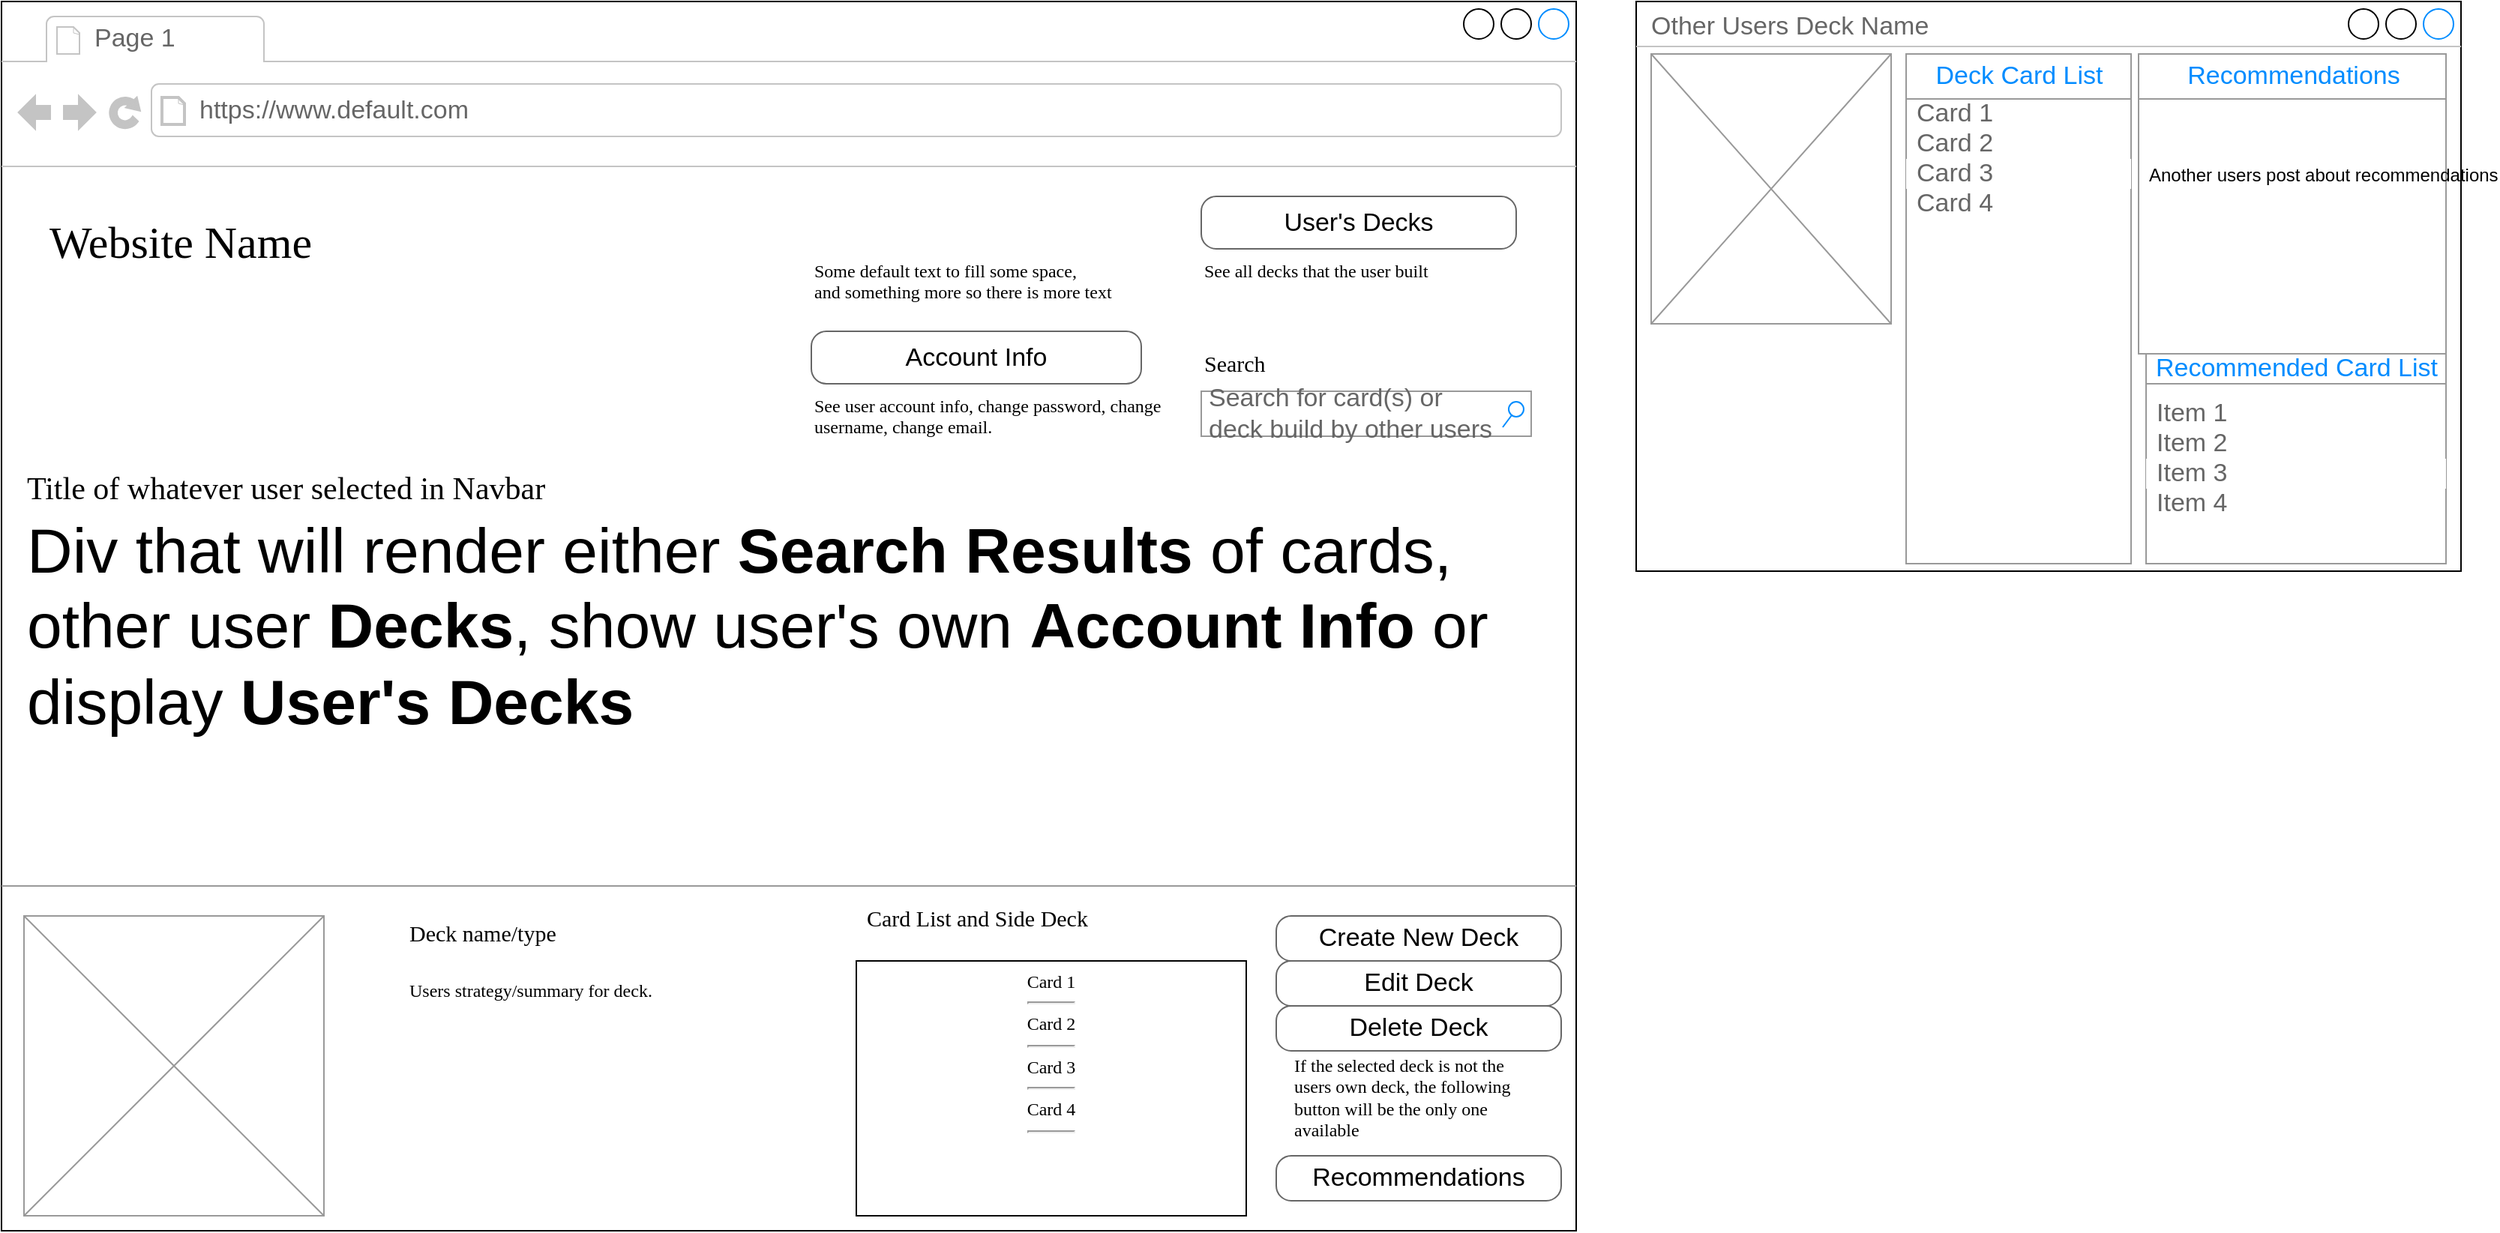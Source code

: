 <mxfile version="13.7.7" type="github"><diagram name="Page-1" id="2cc2dc42-3aac-f2a9-1cec-7a8b7cbee084"><mxGraphModel dx="634" dy="1070" grid="1" gridSize="10" guides="1" tooltips="1" connect="1" arrows="1" fold="1" page="1" pageScale="1" pageWidth="1100" pageHeight="850" background="#ffffff" math="0" shadow="0"><root><mxCell id="0"/><mxCell id="1" parent="0"/><mxCell id="7026571954dc6520-1" value="" style="strokeWidth=1;shadow=0;dashed=0;align=center;html=1;shape=mxgraph.mockup.containers.browserWindow;rSize=0;mainText=,;recursiveResize=0;rounded=0;labelBackgroundColor=none;fontFamily=Verdana;fontSize=12;" parent="1" vertex="1"><mxGeometry x="1130" y="15" width="1050" height="820" as="geometry"/></mxCell><mxCell id="7026571954dc6520-2" value="Page 1" style="strokeWidth=1;shadow=0;dashed=0;align=center;html=1;shape=mxgraph.mockup.containers.anchor;fontSize=17;fontColor=#666666;align=left;" parent="7026571954dc6520-1" vertex="1"><mxGeometry x="60" y="12" width="110" height="26" as="geometry"/></mxCell><mxCell id="7026571954dc6520-3" value="https://www.default.com" style="strokeWidth=1;shadow=0;dashed=0;align=center;html=1;shape=mxgraph.mockup.containers.anchor;rSize=0;fontSize=17;fontColor=#666666;align=left;" parent="7026571954dc6520-1" vertex="1"><mxGeometry x="130" y="60" width="250" height="26" as="geometry"/></mxCell><mxCell id="7026571954dc6520-4" value="Website Name" style="text;html=1;points=[];align=left;verticalAlign=top;spacingTop=-4;fontSize=30;fontFamily=Verdana" parent="7026571954dc6520-1" vertex="1"><mxGeometry x="30" y="140" width="340" height="50" as="geometry"/></mxCell><mxCell id="7026571954dc6520-7" value="Some default text to fill some space, and&amp;nbsp;&lt;span&gt;something more so there is more text&lt;/span&gt;" style="text;html=1;points=[];align=left;verticalAlign=top;spacingTop=-4;fontSize=12;fontFamily=Verdana;whiteSpace=wrap;" parent="7026571954dc6520-1" vertex="1"><mxGeometry x="540" y="170" width="240" height="40" as="geometry"/></mxCell><mxCell id="7026571954dc6520-9" value="See user account info, change password, change username, change email." style="text;html=1;points=[];align=left;verticalAlign=top;spacingTop=-4;fontSize=12;fontFamily=Verdana;whiteSpace=wrap;" parent="7026571954dc6520-1" vertex="1"><mxGeometry x="540" y="260" width="240" height="50" as="geometry"/></mxCell><mxCell id="7026571954dc6520-11" value="See all decks that the user built" style="text;html=1;points=[];align=left;verticalAlign=top;spacingTop=-4;fontSize=12;fontFamily=Verdana;whiteSpace=wrap;" parent="7026571954dc6520-1" vertex="1"><mxGeometry x="800" y="170" width="240" height="40" as="geometry"/></mxCell><mxCell id="7026571954dc6520-12" value="Search" style="text;html=1;points=[];align=left;verticalAlign=top;spacingTop=-4;fontSize=15;fontFamily=Verdana" parent="7026571954dc6520-1" vertex="1"><mxGeometry x="800" y="230" width="170" height="30" as="geometry"/></mxCell><mxCell id="7026571954dc6520-14" value="Search for card(s) or &lt;br&gt;deck build by other users" style="strokeWidth=1;shadow=0;dashed=0;align=center;html=1;shape=mxgraph.mockup.forms.searchBox;strokeColor=#999999;mainText=;strokeColor2=#008cff;fontColor=#666666;fontSize=17;align=left;spacingLeft=3;rounded=0;labelBackgroundColor=none;" parent="7026571954dc6520-1" vertex="1"><mxGeometry x="800" y="260" width="220" height="30" as="geometry"/></mxCell><mxCell id="7026571954dc6520-15" value="" style="verticalLabelPosition=bottom;shadow=0;dashed=0;align=center;html=1;verticalAlign=top;strokeWidth=1;shape=mxgraph.mockup.markup.line;strokeColor=#999999;rounded=0;labelBackgroundColor=none;fillColor=#ffffff;fontFamily=Verdana;fontSize=12;fontColor=#000000;" parent="7026571954dc6520-1" vertex="1"><mxGeometry y="330" width="1050" as="geometry"/></mxCell><mxCell id="7026571954dc6520-16" value="&lt;font style=&quot;font-size: 21px&quot;&gt;Title of whatever user selected in Navbar&lt;/font&gt;" style="text;html=1;points=[];align=left;verticalAlign=top;spacingTop=-4;fontSize=15;fontFamily=Verdana" parent="7026571954dc6520-1" vertex="1"><mxGeometry x="15" y="310" width="445" height="30" as="geometry"/></mxCell><mxCell id="7026571954dc6520-17" value="&lt;font style=&quot;font-size: 42px&quot;&gt;Div that will render either &lt;b&gt;Search Results&lt;/b&gt; of cards, other user &lt;b&gt;Decks&lt;/b&gt;, show user's own &lt;b&gt;Account Info&lt;/b&gt; or display &lt;b&gt;User's Decks&lt;/b&gt;&lt;/font&gt;" style="text;spacingTop=-5;whiteSpace=wrap;html=1;align=left;fontSize=12;fontFamily=Helvetica;fillColor=none;strokeColor=none;rounded=0;shadow=1;labelBackgroundColor=none;" parent="7026571954dc6520-1" vertex="1"><mxGeometry x="15" y="340" width="1015" height="240" as="geometry"/></mxCell><mxCell id="7026571954dc6520-18" value="Edit Deck" style="strokeWidth=1;shadow=0;dashed=0;align=center;html=1;shape=mxgraph.mockup.buttons.button;strokeColor=#666666;mainText=;buttonStyle=round;fontSize=17;fontStyle=0;fillColor=none;whiteSpace=wrap;rounded=0;labelBackgroundColor=none;" parent="7026571954dc6520-1" vertex="1"><mxGeometry x="850" y="640" width="190" height="30" as="geometry"/></mxCell><mxCell id="7026571954dc6520-19" value="Recommendations" style="strokeWidth=1;shadow=0;dashed=0;align=center;html=1;shape=mxgraph.mockup.buttons.button;strokeColor=#666666;mainText=;buttonStyle=round;fontSize=17;fontStyle=0;fillColor=none;whiteSpace=wrap;rounded=0;labelBackgroundColor=none;" parent="7026571954dc6520-1" vertex="1"><mxGeometry x="850" y="770" width="190" height="30" as="geometry"/></mxCell><mxCell id="7026571954dc6520-21" value="" style="verticalLabelPosition=bottom;shadow=0;dashed=0;align=center;html=1;verticalAlign=top;strokeWidth=1;shape=mxgraph.mockup.markup.line;strokeColor=#999999;rounded=0;labelBackgroundColor=none;fillColor=#ffffff;fontFamily=Verdana;fontSize=12;fontColor=#000000;" parent="7026571954dc6520-1" vertex="1"><mxGeometry y="580" width="1050" height="20" as="geometry"/></mxCell><mxCell id="7026571954dc6520-22" value="" style="verticalLabelPosition=bottom;shadow=0;dashed=0;align=center;html=1;verticalAlign=top;strokeWidth=1;shape=mxgraph.mockup.graphics.simpleIcon;strokeColor=#999999;fillColor=#ffffff;rounded=0;labelBackgroundColor=none;fontFamily=Verdana;fontSize=12;fontColor=#000000;" parent="7026571954dc6520-1" vertex="1"><mxGeometry x="15" y="610" width="200" height="200" as="geometry"/></mxCell><mxCell id="7026571954dc6520-31" value="Deck name/type" style="text;html=1;points=[];align=left;verticalAlign=top;spacingTop=-4;fontSize=15;fontFamily=Verdana" parent="7026571954dc6520-1" vertex="1"><mxGeometry x="270" y="610" width="170" height="30" as="geometry"/></mxCell><mxCell id="7026571954dc6520-32" value="Card List and Side Deck" style="text;html=1;points=[];align=left;verticalAlign=top;spacingTop=-4;fontSize=15;fontFamily=Verdana" parent="7026571954dc6520-1" vertex="1"><mxGeometry x="575" y="600" width="195" height="30" as="geometry"/></mxCell><mxCell id="7026571954dc6520-33" value="&lt;div style=&quot;text-align: justify&quot;&gt;Card 1&lt;/div&gt;&lt;div style=&quot;text-align: justify&quot;&gt;&lt;hr id=&quot;null&quot; style=&quot;text-align: justify&quot;&gt;&lt;span&gt;&lt;div style=&quot;text-align: justify&quot;&gt;Card 2&lt;/div&gt;&lt;/span&gt;&lt;/div&gt;&lt;hr id=&quot;null&quot; style=&quot;text-align: justify&quot;&gt;&lt;span&gt;&lt;div style=&quot;text-align: justify&quot;&gt;Card 3&lt;/div&gt;&lt;/span&gt;&lt;hr id=&quot;null&quot; style=&quot;text-align: justify&quot;&gt;&lt;span&gt;&lt;div style=&quot;text-align: justify&quot;&gt;Card 4&lt;/div&gt;&lt;/span&gt;&lt;hr id=&quot;null&quot; style=&quot;text-align: left&quot;&gt;" style="whiteSpace=wrap;html=1;rounded=0;shadow=0;labelBackgroundColor=none;strokeWidth=1;fontFamily=Verdana;fontSize=12;align=center;verticalAlign=top;" parent="7026571954dc6520-1" vertex="1"><mxGeometry x="570" y="640" width="260" height="170" as="geometry"/></mxCell><mxCell id="7026571954dc6520-34" value="Users strategy/summary for deck." style="text;html=1;points=[];align=left;verticalAlign=top;spacingTop=-4;fontSize=12;fontFamily=Verdana;whiteSpace=wrap;" parent="7026571954dc6520-1" vertex="1"><mxGeometry x="270" y="650" width="260" height="20" as="geometry"/></mxCell><mxCell id="nQtRKZsMOmXoNXc-STXw-2" value="Delete Deck" style="strokeWidth=1;shadow=0;dashed=0;align=center;html=1;shape=mxgraph.mockup.buttons.button;strokeColor=#666666;mainText=;buttonStyle=round;fontSize=17;fontStyle=0;fillColor=none;whiteSpace=wrap;rounded=0;labelBackgroundColor=none;" vertex="1" parent="7026571954dc6520-1"><mxGeometry x="850" y="670" width="190" height="30" as="geometry"/></mxCell><mxCell id="nQtRKZsMOmXoNXc-STXw-3" value="If the selected deck is not the users own deck, the following button will be the only one available" style="text;html=1;points=[];align=left;verticalAlign=top;spacingTop=-4;fontSize=12;fontFamily=Verdana;whiteSpace=wrap;" vertex="1" parent="7026571954dc6520-1"><mxGeometry x="860" y="700" width="160" height="70" as="geometry"/></mxCell><mxCell id="nQtRKZsMOmXoNXc-STXw-4" value="Create New Deck" style="strokeWidth=1;shadow=0;dashed=0;align=center;html=1;shape=mxgraph.mockup.buttons.button;strokeColor=#666666;mainText=;buttonStyle=round;fontSize=17;fontStyle=0;fillColor=none;whiteSpace=wrap;rounded=0;labelBackgroundColor=none;" vertex="1" parent="7026571954dc6520-1"><mxGeometry x="850" y="610" width="190" height="30" as="geometry"/></mxCell><mxCell id="nQtRKZsMOmXoNXc-STXw-5" value="&lt;font color=&quot;#000000&quot; style=&quot;font-weight: normal&quot;&gt;Account Info&lt;/font&gt;" style="strokeWidth=1;shadow=0;dashed=0;align=center;html=1;shape=mxgraph.mockup.buttons.button;strokeColor=#666666;fontColor=#ffffff;mainText=;buttonStyle=round;fontSize=17;fontStyle=1;whiteSpace=wrap;fillColor=#FFFFFF;" vertex="1" parent="7026571954dc6520-1"><mxGeometry x="540" y="220" width="220" height="35" as="geometry"/></mxCell><mxCell id="nQtRKZsMOmXoNXc-STXw-6" value="&lt;font color=&quot;#000000&quot; style=&quot;font-weight: normal&quot;&gt;User's Decks&lt;/font&gt;" style="strokeWidth=1;shadow=0;dashed=0;align=center;html=1;shape=mxgraph.mockup.buttons.button;strokeColor=#666666;fontColor=#ffffff;mainText=;buttonStyle=round;fontSize=17;fontStyle=1;whiteSpace=wrap;fillColor=#FFFFFF;" vertex="1" parent="7026571954dc6520-1"><mxGeometry x="800" y="130" width="210" height="35" as="geometry"/></mxCell><mxCell id="nQtRKZsMOmXoNXc-STXw-42" value="Other Users Deck Name" style="strokeWidth=1;shadow=0;dashed=0;align=center;html=1;shape=mxgraph.mockup.containers.window;align=left;verticalAlign=top;spacingLeft=8;strokeColor2=#008cff;strokeColor3=#c4c4c4;fontColor=#666666;mainText=;fontSize=17;labelBackgroundColor=none;fillColor=#FFFFFF;" vertex="1" parent="1"><mxGeometry x="2220" y="15" width="550" height="380" as="geometry"/></mxCell><mxCell id="nQtRKZsMOmXoNXc-STXw-43" value="" style="strokeWidth=1;shadow=0;dashed=0;align=center;html=1;shape=mxgraph.mockup.forms.rrect;rSize=0;strokeColor=#999999;fillColor=#ffffff;" vertex="1" parent="1"><mxGeometry x="2400" y="50" width="150" height="340" as="geometry"/></mxCell><mxCell id="nQtRKZsMOmXoNXc-STXw-44" value="Deck Card List" style="strokeWidth=1;shadow=0;dashed=0;align=center;html=1;shape=mxgraph.mockup.forms.rrect;rSize=0;strokeColor=#999999;fontColor=#008cff;fontSize=17;fillColor=#ffffff;resizeWidth=1;" vertex="1" parent="nQtRKZsMOmXoNXc-STXw-43"><mxGeometry width="150" height="30" relative="1" as="geometry"/></mxCell><mxCell id="nQtRKZsMOmXoNXc-STXw-45" value="Card 1" style="strokeWidth=1;shadow=0;dashed=0;align=center;html=1;shape=mxgraph.mockup.forms.anchor;fontSize=17;fontColor=#666666;align=left;spacingLeft=5;resizeWidth=1;" vertex="1" parent="nQtRKZsMOmXoNXc-STXw-43"><mxGeometry width="150" height="20" relative="1" as="geometry"><mxPoint y="30" as="offset"/></mxGeometry></mxCell><mxCell id="nQtRKZsMOmXoNXc-STXw-46" value="Card 2" style="strokeWidth=1;shadow=0;dashed=0;align=center;html=1;shape=mxgraph.mockup.forms.anchor;fontSize=17;fontColor=#666666;align=left;spacingLeft=5;resizeWidth=1;" vertex="1" parent="nQtRKZsMOmXoNXc-STXw-43"><mxGeometry width="150" height="20" relative="1" as="geometry"><mxPoint y="50" as="offset"/></mxGeometry></mxCell><mxCell id="nQtRKZsMOmXoNXc-STXw-47" value="&lt;span style=&quot;background-color: rgb(255 , 255 , 255)&quot;&gt;Card 3&lt;/span&gt;" style="strokeWidth=1;shadow=0;dashed=0;align=center;html=1;shape=mxgraph.mockup.forms.rrect;rSize=0;fontSize=17;fontColor=#666666;align=left;spacingLeft=5;strokeColor=none;resizeWidth=1;fillColor=#FFFFFF;" vertex="1" parent="nQtRKZsMOmXoNXc-STXw-43"><mxGeometry width="150" height="20" relative="1" as="geometry"><mxPoint y="70" as="offset"/></mxGeometry></mxCell><mxCell id="nQtRKZsMOmXoNXc-STXw-48" value="Card 4" style="strokeWidth=1;shadow=0;dashed=0;align=center;html=1;shape=mxgraph.mockup.forms.anchor;fontSize=17;fontColor=#666666;align=left;spacingLeft=5;resizeWidth=1;" vertex="1" parent="nQtRKZsMOmXoNXc-STXw-43"><mxGeometry width="150" height="20" relative="1" as="geometry"><mxPoint y="90" as="offset"/></mxGeometry></mxCell><mxCell id="nQtRKZsMOmXoNXc-STXw-49" value="" style="verticalLabelPosition=bottom;shadow=0;dashed=0;align=center;html=1;verticalAlign=top;strokeWidth=1;shape=mxgraph.mockup.graphics.simpleIcon;strokeColor=#999999;fillColor=#FFFFFF;" vertex="1" parent="1"><mxGeometry x="2230" y="50" width="160" height="180" as="geometry"/></mxCell><mxCell id="nQtRKZsMOmXoNXc-STXw-53" value="" style="strokeWidth=1;shadow=0;dashed=0;align=center;html=1;shape=mxgraph.mockup.forms.rrect;rSize=0;strokeColor=#999999;fillColor=#ffffff;" vertex="1" parent="1"><mxGeometry x="2560" y="250" width="200" height="140" as="geometry"/></mxCell><mxCell id="nQtRKZsMOmXoNXc-STXw-54" value="Recommended Card List" style="strokeWidth=1;shadow=0;dashed=0;align=center;html=1;shape=mxgraph.mockup.forms.rrect;rSize=0;strokeColor=#999999;fontColor=#008cff;fontSize=17;fillColor=#ffffff;resizeWidth=1;" vertex="1" parent="nQtRKZsMOmXoNXc-STXw-53"><mxGeometry width="200" height="20" relative="1" as="geometry"><mxPoint as="offset"/></mxGeometry></mxCell><mxCell id="nQtRKZsMOmXoNXc-STXw-55" value="Item 1" style="strokeWidth=1;shadow=0;dashed=0;align=center;html=1;shape=mxgraph.mockup.forms.anchor;fontSize=17;fontColor=#666666;align=left;spacingLeft=5;resizeWidth=1;" vertex="1" parent="nQtRKZsMOmXoNXc-STXw-53"><mxGeometry width="200" height="20" relative="1" as="geometry"><mxPoint y="30" as="offset"/></mxGeometry></mxCell><mxCell id="nQtRKZsMOmXoNXc-STXw-56" value="Item 2" style="strokeWidth=1;shadow=0;dashed=0;align=center;html=1;shape=mxgraph.mockup.forms.anchor;fontSize=17;fontColor=#666666;align=left;spacingLeft=5;resizeWidth=1;" vertex="1" parent="nQtRKZsMOmXoNXc-STXw-53"><mxGeometry width="200" height="20" relative="1" as="geometry"><mxPoint y="50" as="offset"/></mxGeometry></mxCell><mxCell id="nQtRKZsMOmXoNXc-STXw-57" value="Item 3" style="strokeWidth=1;shadow=0;dashed=0;align=center;html=1;shape=mxgraph.mockup.forms.rrect;rSize=0;fontSize=17;fontColor=#666666;align=left;spacingLeft=5;strokeColor=none;resizeWidth=1;fillColor=#FFFFFF;" vertex="1" parent="nQtRKZsMOmXoNXc-STXw-53"><mxGeometry width="200" height="20" relative="1" as="geometry"><mxPoint y="70" as="offset"/></mxGeometry></mxCell><mxCell id="nQtRKZsMOmXoNXc-STXw-58" value="Item 4" style="strokeWidth=1;shadow=0;dashed=0;align=center;html=1;shape=mxgraph.mockup.forms.anchor;fontSize=17;fontColor=#666666;align=left;spacingLeft=5;resizeWidth=1;" vertex="1" parent="nQtRKZsMOmXoNXc-STXw-53"><mxGeometry width="200" height="20" relative="1" as="geometry"><mxPoint y="90" as="offset"/></mxGeometry></mxCell><mxCell id="nQtRKZsMOmXoNXc-STXw-59" value="" style="strokeWidth=1;shadow=0;dashed=0;align=center;html=1;shape=mxgraph.mockup.forms.rrect;rSize=0;strokeColor=#999999;fillColor=#ffffff;" vertex="1" parent="1"><mxGeometry x="2555" y="50" width="205" height="200" as="geometry"/></mxCell><mxCell id="nQtRKZsMOmXoNXc-STXw-60" value="Recommendations" style="strokeWidth=1;shadow=0;dashed=0;align=center;html=1;shape=mxgraph.mockup.forms.rrect;rSize=0;strokeColor=#999999;fontColor=#008cff;fontSize=17;fillColor=#ffffff;resizeWidth=1;" vertex="1" parent="nQtRKZsMOmXoNXc-STXw-59"><mxGeometry width="205" height="30" relative="1" as="geometry"/></mxCell><mxCell id="nQtRKZsMOmXoNXc-STXw-61" value="&lt;span style=&quot;color: rgb(0 , 0 , 0) ; font-size: 12px&quot;&gt;Another users post about recommendations&lt;/span&gt;" style="strokeWidth=1;shadow=0;dashed=0;align=center;html=1;shape=mxgraph.mockup.forms.anchor;fontSize=17;fontColor=#666666;align=left;spacingLeft=5;resizeWidth=1;" vertex="1" parent="nQtRKZsMOmXoNXc-STXw-59"><mxGeometry width="200" height="90" relative="1" as="geometry"><mxPoint y="35" as="offset"/></mxGeometry></mxCell></root></mxGraphModel></diagram></mxfile>